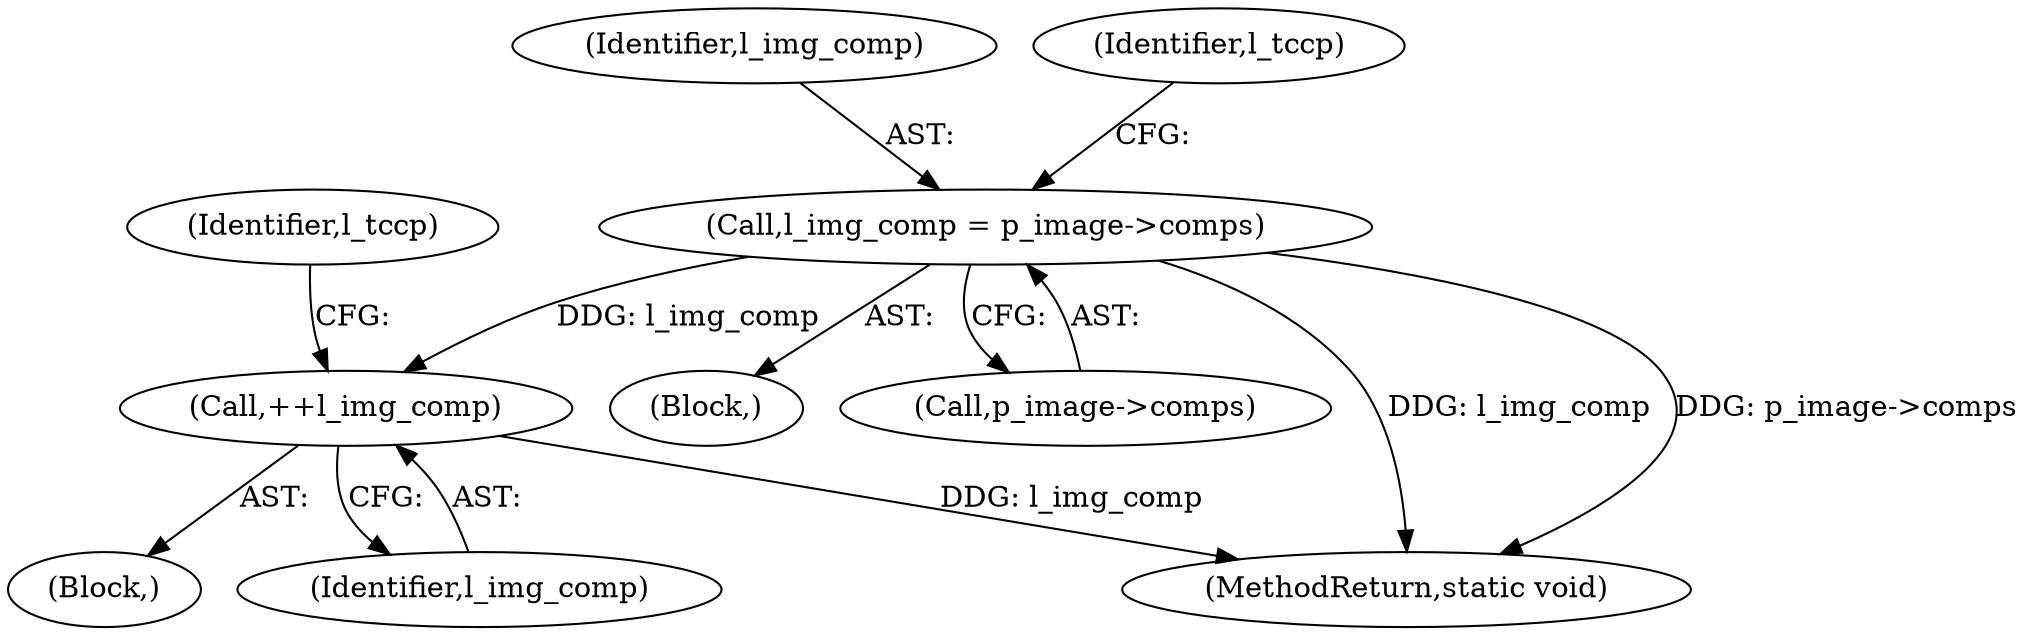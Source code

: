 digraph "0_openjpeg_c58df149900df862806d0e892859b41115875845@pointer" {
"1000175" [label="(Call,l_img_comp = p_image->comps)"];
"1000561" [label="(Call,++l_img_comp)"];
"1000561" [label="(Call,++l_img_comp)"];
"1000176" [label="(Identifier,l_img_comp)"];
"1000181" [label="(Identifier,l_tccp)"];
"1000130" [label="(Block,)"];
"1000177" [label="(Call,p_image->comps)"];
"1000565" [label="(MethodReturn,static void)"];
"1000296" [label="(Block,)"];
"1000562" [label="(Identifier,l_img_comp)"];
"1000564" [label="(Identifier,l_tccp)"];
"1000175" [label="(Call,l_img_comp = p_image->comps)"];
"1000175" -> "1000130"  [label="AST: "];
"1000175" -> "1000177"  [label="CFG: "];
"1000176" -> "1000175"  [label="AST: "];
"1000177" -> "1000175"  [label="AST: "];
"1000181" -> "1000175"  [label="CFG: "];
"1000175" -> "1000565"  [label="DDG: l_img_comp"];
"1000175" -> "1000565"  [label="DDG: p_image->comps"];
"1000175" -> "1000561"  [label="DDG: l_img_comp"];
"1000561" -> "1000296"  [label="AST: "];
"1000561" -> "1000562"  [label="CFG: "];
"1000562" -> "1000561"  [label="AST: "];
"1000564" -> "1000561"  [label="CFG: "];
"1000561" -> "1000565"  [label="DDG: l_img_comp"];
}
